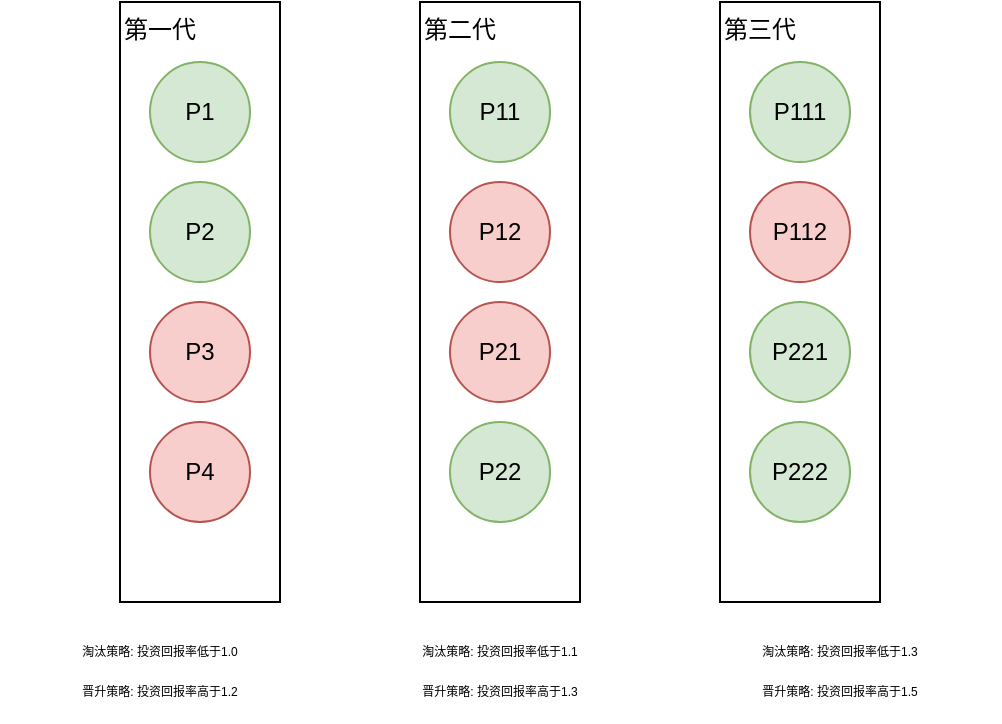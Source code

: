 <mxfile version="14.9.3" type="github">
  <diagram id="9k3yhEbFu_1CZcW9YBHv" name="第 1 页">
    <mxGraphModel dx="815" dy="454" grid="0" gridSize="10" guides="1" tooltips="1" connect="1" arrows="1" fold="1" page="1" pageScale="1" pageWidth="827" pageHeight="1169" math="0" shadow="0">
      <root>
        <mxCell id="0" />
        <mxCell id="1" parent="0" />
        <mxCell id="lCiSDCw6pnVLolVEOz2V-1" value="第一代" style="rounded=0;whiteSpace=wrap;html=1;align=left;verticalAlign=top;" parent="1" vertex="1">
          <mxGeometry x="258" y="303" width="80" height="300" as="geometry" />
        </mxCell>
        <mxCell id="lCiSDCw6pnVLolVEOz2V-2" value="P1" style="ellipse;whiteSpace=wrap;html=1;aspect=fixed;fillColor=#d5e8d4;strokeColor=#82b366;" parent="1" vertex="1">
          <mxGeometry x="273" y="333" width="50" height="50" as="geometry" />
        </mxCell>
        <mxCell id="lCiSDCw6pnVLolVEOz2V-3" value="P2" style="ellipse;whiteSpace=wrap;html=1;aspect=fixed;fillColor=#d5e8d4;strokeColor=#82b366;" parent="1" vertex="1">
          <mxGeometry x="273" y="393" width="50" height="50" as="geometry" />
        </mxCell>
        <mxCell id="lCiSDCw6pnVLolVEOz2V-4" value="P3" style="ellipse;whiteSpace=wrap;html=1;aspect=fixed;fillColor=#f8cecc;strokeColor=#b85450;" parent="1" vertex="1">
          <mxGeometry x="273" y="453" width="50" height="50" as="geometry" />
        </mxCell>
        <mxCell id="lCiSDCw6pnVLolVEOz2V-5" value="P4" style="ellipse;whiteSpace=wrap;html=1;aspect=fixed;fillColor=#f8cecc;strokeColor=#b85450;" parent="1" vertex="1">
          <mxGeometry x="273" y="513" width="50" height="50" as="geometry" />
        </mxCell>
        <mxCell id="lCiSDCw6pnVLolVEOz2V-6" value="&lt;font style=&quot;font-size: 6px;&quot;&gt;淘汰策略: 投资回报率低于1.0&lt;/font&gt;" style="text;html=1;strokeColor=none;fillColor=none;align=center;verticalAlign=middle;whiteSpace=wrap;rounded=0;fontSize=6;" parent="1" vertex="1">
          <mxGeometry x="198" y="613" width="160" height="30" as="geometry" />
        </mxCell>
        <mxCell id="lCiSDCw6pnVLolVEOz2V-7" value="&lt;font style=&quot;font-size: 6px;&quot;&gt;晋升策略: 投资回报率高于1.2&lt;/font&gt;" style="text;html=1;strokeColor=none;fillColor=none;align=center;verticalAlign=middle;whiteSpace=wrap;rounded=0;fontSize=6;" parent="1" vertex="1">
          <mxGeometry x="198" y="633" width="160" height="30" as="geometry" />
        </mxCell>
        <mxCell id="lCiSDCw6pnVLolVEOz2V-8" value="第二代" style="rounded=0;whiteSpace=wrap;html=1;align=left;verticalAlign=top;" parent="1" vertex="1">
          <mxGeometry x="408" y="303" width="80" height="300" as="geometry" />
        </mxCell>
        <mxCell id="lCiSDCw6pnVLolVEOz2V-9" value="P11" style="ellipse;whiteSpace=wrap;html=1;aspect=fixed;fillColor=#d5e8d4;strokeColor=#82b366;" parent="1" vertex="1">
          <mxGeometry x="423" y="333" width="50" height="50" as="geometry" />
        </mxCell>
        <mxCell id="lCiSDCw6pnVLolVEOz2V-10" value="P12" style="ellipse;whiteSpace=wrap;html=1;aspect=fixed;fillColor=#f8cecc;strokeColor=#b85450;" parent="1" vertex="1">
          <mxGeometry x="423" y="393" width="50" height="50" as="geometry" />
        </mxCell>
        <mxCell id="lCiSDCw6pnVLolVEOz2V-11" value="P21" style="ellipse;whiteSpace=wrap;html=1;aspect=fixed;fillColor=#f8cecc;strokeColor=#b85450;" parent="1" vertex="1">
          <mxGeometry x="423" y="453" width="50" height="50" as="geometry" />
        </mxCell>
        <mxCell id="lCiSDCw6pnVLolVEOz2V-12" value="P22" style="ellipse;whiteSpace=wrap;html=1;aspect=fixed;fillColor=#d5e8d4;strokeColor=#82b366;" parent="1" vertex="1">
          <mxGeometry x="423" y="513" width="50" height="50" as="geometry" />
        </mxCell>
        <mxCell id="lCiSDCw6pnVLolVEOz2V-13" value="&lt;font style=&quot;font-size: 6px&quot;&gt;淘汰策略: 投资回报率低于1.1&lt;/font&gt;" style="text;html=1;strokeColor=none;fillColor=none;align=center;verticalAlign=middle;whiteSpace=wrap;rounded=0;fontSize=6;" parent="1" vertex="1">
          <mxGeometry x="368" y="613" width="160" height="30" as="geometry" />
        </mxCell>
        <mxCell id="lCiSDCw6pnVLolVEOz2V-14" value="&lt;font style=&quot;font-size: 6px&quot;&gt;晋升策略: 投资回报率高于1.3&lt;/font&gt;" style="text;html=1;strokeColor=none;fillColor=none;align=center;verticalAlign=middle;whiteSpace=wrap;rounded=0;fontSize=6;" parent="1" vertex="1">
          <mxGeometry x="368" y="633" width="160" height="30" as="geometry" />
        </mxCell>
        <mxCell id="lCiSDCw6pnVLolVEOz2V-15" value="第三代" style="rounded=0;whiteSpace=wrap;html=1;align=left;verticalAlign=top;" parent="1" vertex="1">
          <mxGeometry x="558" y="303" width="80" height="300" as="geometry" />
        </mxCell>
        <mxCell id="lCiSDCw6pnVLolVEOz2V-16" value="P111" style="ellipse;whiteSpace=wrap;html=1;aspect=fixed;fillColor=#d5e8d4;strokeColor=#82b366;" parent="1" vertex="1">
          <mxGeometry x="573" y="333" width="50" height="50" as="geometry" />
        </mxCell>
        <mxCell id="lCiSDCw6pnVLolVEOz2V-18" value="P221" style="ellipse;whiteSpace=wrap;html=1;aspect=fixed;fillColor=#d5e8d4;strokeColor=#82b366;" parent="1" vertex="1">
          <mxGeometry x="573" y="453" width="50" height="50" as="geometry" />
        </mxCell>
        <mxCell id="lCiSDCw6pnVLolVEOz2V-19" value="P222" style="ellipse;whiteSpace=wrap;html=1;aspect=fixed;fillColor=#d5e8d4;strokeColor=#82b366;" parent="1" vertex="1">
          <mxGeometry x="573" y="513" width="50" height="50" as="geometry" />
        </mxCell>
        <mxCell id="lCiSDCw6pnVLolVEOz2V-20" value="&lt;font style=&quot;font-size: 6px&quot;&gt;淘汰策略: 投资回报率低于1.3&lt;/font&gt;" style="text;html=1;strokeColor=none;fillColor=none;align=center;verticalAlign=middle;whiteSpace=wrap;rounded=0;fontSize=6;" parent="1" vertex="1">
          <mxGeometry x="538" y="613" width="160" height="30" as="geometry" />
        </mxCell>
        <mxCell id="lCiSDCw6pnVLolVEOz2V-21" value="&lt;font style=&quot;font-size: 6px&quot;&gt;晋升策略: 投资回报率高于1.5&lt;/font&gt;" style="text;html=1;strokeColor=none;fillColor=none;align=center;verticalAlign=middle;whiteSpace=wrap;rounded=0;fontSize=6;" parent="1" vertex="1">
          <mxGeometry x="538" y="633" width="160" height="30" as="geometry" />
        </mxCell>
        <mxCell id="lCiSDCw6pnVLolVEOz2V-22" value="P112" style="ellipse;whiteSpace=wrap;html=1;aspect=fixed;fillColor=#f8cecc;strokeColor=#b85450;" parent="1" vertex="1">
          <mxGeometry x="573" y="393" width="50" height="50" as="geometry" />
        </mxCell>
      </root>
    </mxGraphModel>
  </diagram>
</mxfile>
